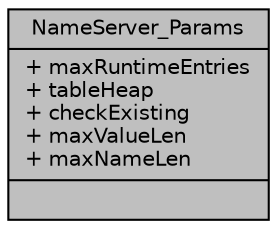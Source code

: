 digraph "NameServer_Params"
{
  edge [fontname="Helvetica",fontsize="10",labelfontname="Helvetica",labelfontsize="10"];
  node [fontname="Helvetica",fontsize="10",shape=record];
  Node1 [label="{NameServer_Params\n|+ maxRuntimeEntries\l+ tableHeap\l+ checkExisting\l+ maxValueLen\l+ maxNameLen\l|}",height=0.2,width=0.4,color="black", fillcolor="grey75", style="filled", fontcolor="black"];
}
